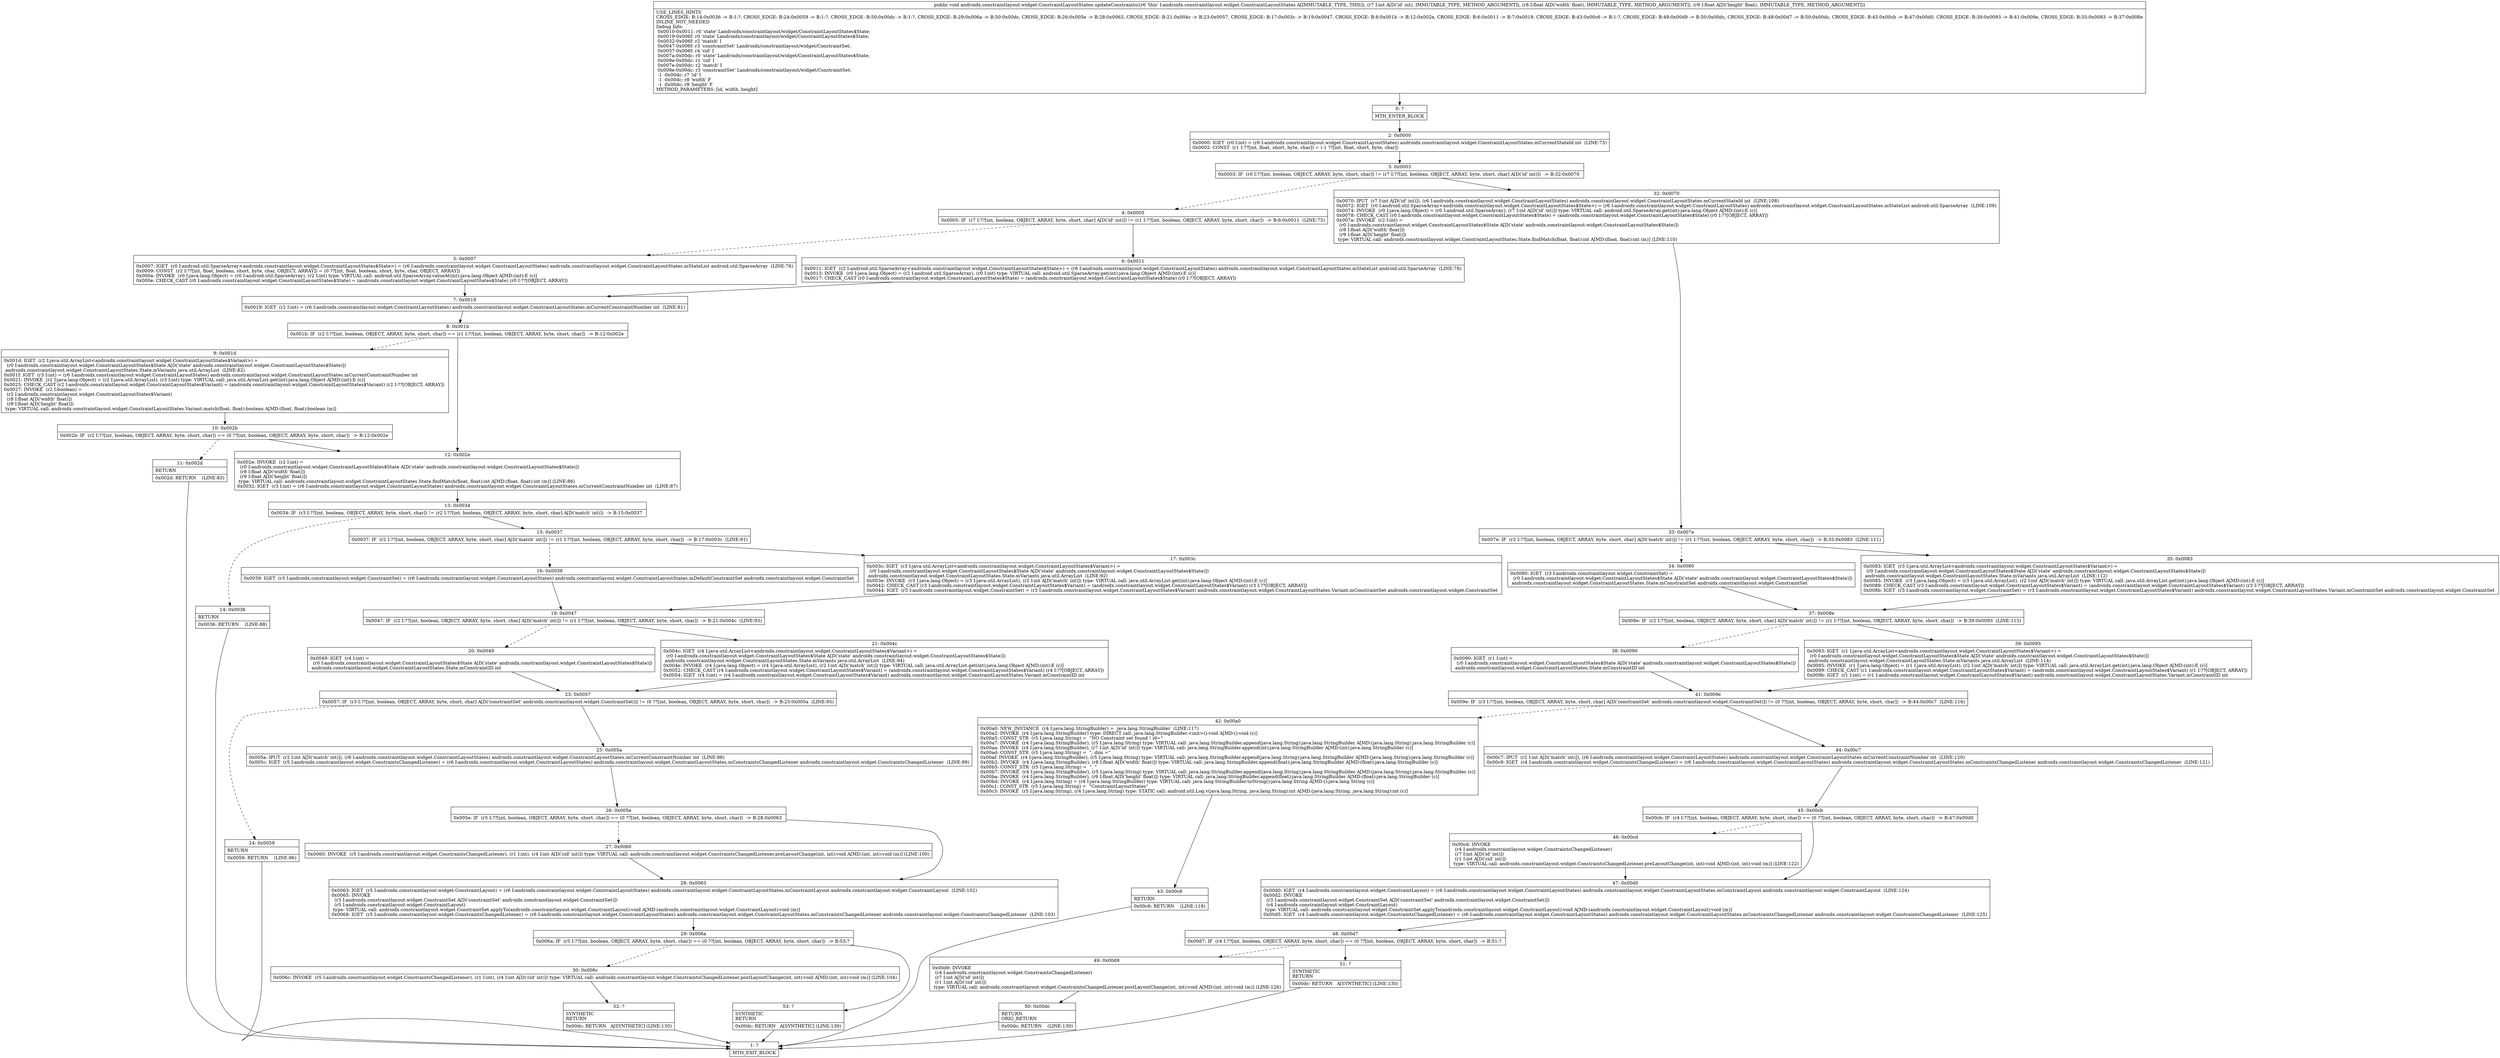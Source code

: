 digraph "CFG forandroidx.constraintlayout.widget.ConstraintLayoutStates.updateConstraints(IFF)V" {
Node_0 [shape=record,label="{0\:\ ?|MTH_ENTER_BLOCK\l}"];
Node_2 [shape=record,label="{2\:\ 0x0000|0x0000: IGET  (r0 I:int) = (r6 I:androidx.constraintlayout.widget.ConstraintLayoutStates) androidx.constraintlayout.widget.ConstraintLayoutStates.mCurrentStateId int  (LINE:73)\l0x0002: CONST  (r1 I:??[int, float, short, byte, char]) = (\-1 ??[int, float, short, byte, char]) \l}"];
Node_3 [shape=record,label="{3\:\ 0x0003|0x0003: IF  (r0 I:??[int, boolean, OBJECT, ARRAY, byte, short, char]) != (r7 I:??[int, boolean, OBJECT, ARRAY, byte, short, char] A[D('id' int)])  \-\> B:32:0x0070 \l}"];
Node_4 [shape=record,label="{4\:\ 0x0005|0x0005: IF  (r7 I:??[int, boolean, OBJECT, ARRAY, byte, short, char] A[D('id' int)]) != (r1 I:??[int, boolean, OBJECT, ARRAY, byte, short, char])  \-\> B:6:0x0011  (LINE:75)\l}"];
Node_5 [shape=record,label="{5\:\ 0x0007|0x0007: IGET  (r0 I:android.util.SparseArray\<androidx.constraintlayout.widget.ConstraintLayoutStates$State\>) = (r6 I:androidx.constraintlayout.widget.ConstraintLayoutStates) androidx.constraintlayout.widget.ConstraintLayoutStates.mStateList android.util.SparseArray  (LINE:76)\l0x0009: CONST  (r2 I:??[int, float, boolean, short, byte, char, OBJECT, ARRAY]) = (0 ??[int, float, boolean, short, byte, char, OBJECT, ARRAY]) \l0x000a: INVOKE  (r0 I:java.lang.Object) = (r0 I:android.util.SparseArray), (r2 I:int) type: VIRTUAL call: android.util.SparseArray.valueAt(int):java.lang.Object A[MD:(int):E (c)]\l0x000e: CHECK_CAST (r0 I:androidx.constraintlayout.widget.ConstraintLayoutStates$State) = (androidx.constraintlayout.widget.ConstraintLayoutStates$State) (r0 I:??[OBJECT, ARRAY]) \l}"];
Node_7 [shape=record,label="{7\:\ 0x0019|0x0019: IGET  (r2 I:int) = (r6 I:androidx.constraintlayout.widget.ConstraintLayoutStates) androidx.constraintlayout.widget.ConstraintLayoutStates.mCurrentConstraintNumber int  (LINE:81)\l}"];
Node_8 [shape=record,label="{8\:\ 0x001b|0x001b: IF  (r2 I:??[int, boolean, OBJECT, ARRAY, byte, short, char]) == (r1 I:??[int, boolean, OBJECT, ARRAY, byte, short, char])  \-\> B:12:0x002e \l}"];
Node_9 [shape=record,label="{9\:\ 0x001d|0x001d: IGET  (r2 I:java.util.ArrayList\<androidx.constraintlayout.widget.ConstraintLayoutStates$Variant\>) = \l  (r0 I:androidx.constraintlayout.widget.ConstraintLayoutStates$State A[D('state' androidx.constraintlayout.widget.ConstraintLayoutStates$State)])\l androidx.constraintlayout.widget.ConstraintLayoutStates.State.mVariants java.util.ArrayList  (LINE:82)\l0x001f: IGET  (r3 I:int) = (r6 I:androidx.constraintlayout.widget.ConstraintLayoutStates) androidx.constraintlayout.widget.ConstraintLayoutStates.mCurrentConstraintNumber int \l0x0021: INVOKE  (r2 I:java.lang.Object) = (r2 I:java.util.ArrayList), (r3 I:int) type: VIRTUAL call: java.util.ArrayList.get(int):java.lang.Object A[MD:(int):E (c)]\l0x0025: CHECK_CAST (r2 I:androidx.constraintlayout.widget.ConstraintLayoutStates$Variant) = (androidx.constraintlayout.widget.ConstraintLayoutStates$Variant) (r2 I:??[OBJECT, ARRAY]) \l0x0027: INVOKE  (r2 I:boolean) = \l  (r2 I:androidx.constraintlayout.widget.ConstraintLayoutStates$Variant)\l  (r8 I:float A[D('width' float)])\l  (r9 I:float A[D('height' float)])\l type: VIRTUAL call: androidx.constraintlayout.widget.ConstraintLayoutStates.Variant.match(float, float):boolean A[MD:(float, float):boolean (m)]\l}"];
Node_10 [shape=record,label="{10\:\ 0x002b|0x002b: IF  (r2 I:??[int, boolean, OBJECT, ARRAY, byte, short, char]) == (0 ??[int, boolean, OBJECT, ARRAY, byte, short, char])  \-\> B:12:0x002e \l}"];
Node_11 [shape=record,label="{11\:\ 0x002d|RETURN\l|0x002d: RETURN    (LINE:83)\l}"];
Node_1 [shape=record,label="{1\:\ ?|MTH_EXIT_BLOCK\l}"];
Node_12 [shape=record,label="{12\:\ 0x002e|0x002e: INVOKE  (r2 I:int) = \l  (r0 I:androidx.constraintlayout.widget.ConstraintLayoutStates$State A[D('state' androidx.constraintlayout.widget.ConstraintLayoutStates$State)])\l  (r8 I:float A[D('width' float)])\l  (r9 I:float A[D('height' float)])\l type: VIRTUAL call: androidx.constraintlayout.widget.ConstraintLayoutStates.State.findMatch(float, float):int A[MD:(float, float):int (m)] (LINE:86)\l0x0032: IGET  (r3 I:int) = (r6 I:androidx.constraintlayout.widget.ConstraintLayoutStates) androidx.constraintlayout.widget.ConstraintLayoutStates.mCurrentConstraintNumber int  (LINE:87)\l}"];
Node_13 [shape=record,label="{13\:\ 0x0034|0x0034: IF  (r3 I:??[int, boolean, OBJECT, ARRAY, byte, short, char]) != (r2 I:??[int, boolean, OBJECT, ARRAY, byte, short, char] A[D('match' int)])  \-\> B:15:0x0037 \l}"];
Node_14 [shape=record,label="{14\:\ 0x0036|RETURN\l|0x0036: RETURN    (LINE:88)\l}"];
Node_15 [shape=record,label="{15\:\ 0x0037|0x0037: IF  (r2 I:??[int, boolean, OBJECT, ARRAY, byte, short, char] A[D('match' int)]) != (r1 I:??[int, boolean, OBJECT, ARRAY, byte, short, char])  \-\> B:17:0x003c  (LINE:91)\l}"];
Node_16 [shape=record,label="{16\:\ 0x0039|0x0039: IGET  (r3 I:androidx.constraintlayout.widget.ConstraintSet) = (r6 I:androidx.constraintlayout.widget.ConstraintLayoutStates) androidx.constraintlayout.widget.ConstraintLayoutStates.mDefaultConstraintSet androidx.constraintlayout.widget.ConstraintSet \l}"];
Node_19 [shape=record,label="{19\:\ 0x0047|0x0047: IF  (r2 I:??[int, boolean, OBJECT, ARRAY, byte, short, char] A[D('match' int)]) != (r1 I:??[int, boolean, OBJECT, ARRAY, byte, short, char])  \-\> B:21:0x004c  (LINE:93)\l}"];
Node_20 [shape=record,label="{20\:\ 0x0049|0x0049: IGET  (r4 I:int) = \l  (r0 I:androidx.constraintlayout.widget.ConstraintLayoutStates$State A[D('state' androidx.constraintlayout.widget.ConstraintLayoutStates$State)])\l androidx.constraintlayout.widget.ConstraintLayoutStates.State.mConstraintID int \l}"];
Node_23 [shape=record,label="{23\:\ 0x0057|0x0057: IF  (r3 I:??[int, boolean, OBJECT, ARRAY, byte, short, char] A[D('constraintSet' androidx.constraintlayout.widget.ConstraintSet)]) != (0 ??[int, boolean, OBJECT, ARRAY, byte, short, char])  \-\> B:25:0x005a  (LINE:95)\l}"];
Node_24 [shape=record,label="{24\:\ 0x0059|RETURN\l|0x0059: RETURN    (LINE:96)\l}"];
Node_25 [shape=record,label="{25\:\ 0x005a|0x005a: IPUT  (r2 I:int A[D('match' int)]), (r6 I:androidx.constraintlayout.widget.ConstraintLayoutStates) androidx.constraintlayout.widget.ConstraintLayoutStates.mCurrentConstraintNumber int  (LINE:98)\l0x005c: IGET  (r5 I:androidx.constraintlayout.widget.ConstraintsChangedListener) = (r6 I:androidx.constraintlayout.widget.ConstraintLayoutStates) androidx.constraintlayout.widget.ConstraintLayoutStates.mConstraintsChangedListener androidx.constraintlayout.widget.ConstraintsChangedListener  (LINE:99)\l}"];
Node_26 [shape=record,label="{26\:\ 0x005e|0x005e: IF  (r5 I:??[int, boolean, OBJECT, ARRAY, byte, short, char]) == (0 ??[int, boolean, OBJECT, ARRAY, byte, short, char])  \-\> B:28:0x0063 \l}"];
Node_27 [shape=record,label="{27\:\ 0x0060|0x0060: INVOKE  (r5 I:androidx.constraintlayout.widget.ConstraintsChangedListener), (r1 I:int), (r4 I:int A[D('cid' int)]) type: VIRTUAL call: androidx.constraintlayout.widget.ConstraintsChangedListener.preLayoutChange(int, int):void A[MD:(int, int):void (m)] (LINE:100)\l}"];
Node_28 [shape=record,label="{28\:\ 0x0063|0x0063: IGET  (r5 I:androidx.constraintlayout.widget.ConstraintLayout) = (r6 I:androidx.constraintlayout.widget.ConstraintLayoutStates) androidx.constraintlayout.widget.ConstraintLayoutStates.mConstraintLayout androidx.constraintlayout.widget.ConstraintLayout  (LINE:102)\l0x0065: INVOKE  \l  (r3 I:androidx.constraintlayout.widget.ConstraintSet A[D('constraintSet' androidx.constraintlayout.widget.ConstraintSet)])\l  (r5 I:androidx.constraintlayout.widget.ConstraintLayout)\l type: VIRTUAL call: androidx.constraintlayout.widget.ConstraintSet.applyTo(androidx.constraintlayout.widget.ConstraintLayout):void A[MD:(androidx.constraintlayout.widget.ConstraintLayout):void (m)]\l0x0068: IGET  (r5 I:androidx.constraintlayout.widget.ConstraintsChangedListener) = (r6 I:androidx.constraintlayout.widget.ConstraintLayoutStates) androidx.constraintlayout.widget.ConstraintLayoutStates.mConstraintsChangedListener androidx.constraintlayout.widget.ConstraintsChangedListener  (LINE:103)\l}"];
Node_29 [shape=record,label="{29\:\ 0x006a|0x006a: IF  (r5 I:??[int, boolean, OBJECT, ARRAY, byte, short, char]) == (0 ??[int, boolean, OBJECT, ARRAY, byte, short, char])  \-\> B:53:? \l}"];
Node_30 [shape=record,label="{30\:\ 0x006c|0x006c: INVOKE  (r5 I:androidx.constraintlayout.widget.ConstraintsChangedListener), (r1 I:int), (r4 I:int A[D('cid' int)]) type: VIRTUAL call: androidx.constraintlayout.widget.ConstraintsChangedListener.postLayoutChange(int, int):void A[MD:(int, int):void (m)] (LINE:104)\l}"];
Node_52 [shape=record,label="{52\:\ ?|SYNTHETIC\lRETURN\l|0x00dc: RETURN   A[SYNTHETIC] (LINE:130)\l}"];
Node_53 [shape=record,label="{53\:\ ?|SYNTHETIC\lRETURN\l|0x00dc: RETURN   A[SYNTHETIC] (LINE:130)\l}"];
Node_21 [shape=record,label="{21\:\ 0x004c|0x004c: IGET  (r4 I:java.util.ArrayList\<androidx.constraintlayout.widget.ConstraintLayoutStates$Variant\>) = \l  (r0 I:androidx.constraintlayout.widget.ConstraintLayoutStates$State A[D('state' androidx.constraintlayout.widget.ConstraintLayoutStates$State)])\l androidx.constraintlayout.widget.ConstraintLayoutStates.State.mVariants java.util.ArrayList  (LINE:94)\l0x004e: INVOKE  (r4 I:java.lang.Object) = (r4 I:java.util.ArrayList), (r2 I:int A[D('match' int)]) type: VIRTUAL call: java.util.ArrayList.get(int):java.lang.Object A[MD:(int):E (c)]\l0x0052: CHECK_CAST (r4 I:androidx.constraintlayout.widget.ConstraintLayoutStates$Variant) = (androidx.constraintlayout.widget.ConstraintLayoutStates$Variant) (r4 I:??[OBJECT, ARRAY]) \l0x0054: IGET  (r4 I:int) = (r4 I:androidx.constraintlayout.widget.ConstraintLayoutStates$Variant) androidx.constraintlayout.widget.ConstraintLayoutStates.Variant.mConstraintID int \l}"];
Node_17 [shape=record,label="{17\:\ 0x003c|0x003c: IGET  (r3 I:java.util.ArrayList\<androidx.constraintlayout.widget.ConstraintLayoutStates$Variant\>) = \l  (r0 I:androidx.constraintlayout.widget.ConstraintLayoutStates$State A[D('state' androidx.constraintlayout.widget.ConstraintLayoutStates$State)])\l androidx.constraintlayout.widget.ConstraintLayoutStates.State.mVariants java.util.ArrayList  (LINE:92)\l0x003e: INVOKE  (r3 I:java.lang.Object) = (r3 I:java.util.ArrayList), (r2 I:int A[D('match' int)]) type: VIRTUAL call: java.util.ArrayList.get(int):java.lang.Object A[MD:(int):E (c)]\l0x0042: CHECK_CAST (r3 I:androidx.constraintlayout.widget.ConstraintLayoutStates$Variant) = (androidx.constraintlayout.widget.ConstraintLayoutStates$Variant) (r3 I:??[OBJECT, ARRAY]) \l0x0044: IGET  (r3 I:androidx.constraintlayout.widget.ConstraintSet) = (r3 I:androidx.constraintlayout.widget.ConstraintLayoutStates$Variant) androidx.constraintlayout.widget.ConstraintLayoutStates.Variant.mConstraintSet androidx.constraintlayout.widget.ConstraintSet \l}"];
Node_6 [shape=record,label="{6\:\ 0x0011|0x0011: IGET  (r2 I:android.util.SparseArray\<androidx.constraintlayout.widget.ConstraintLayoutStates$State\>) = (r6 I:androidx.constraintlayout.widget.ConstraintLayoutStates) androidx.constraintlayout.widget.ConstraintLayoutStates.mStateList android.util.SparseArray  (LINE:78)\l0x0013: INVOKE  (r0 I:java.lang.Object) = (r2 I:android.util.SparseArray), (r0 I:int) type: VIRTUAL call: android.util.SparseArray.get(int):java.lang.Object A[MD:(int):E (c)]\l0x0017: CHECK_CAST (r0 I:androidx.constraintlayout.widget.ConstraintLayoutStates$State) = (androidx.constraintlayout.widget.ConstraintLayoutStates$State) (r0 I:??[OBJECT, ARRAY]) \l}"];
Node_32 [shape=record,label="{32\:\ 0x0070|0x0070: IPUT  (r7 I:int A[D('id' int)]), (r6 I:androidx.constraintlayout.widget.ConstraintLayoutStates) androidx.constraintlayout.widget.ConstraintLayoutStates.mCurrentStateId int  (LINE:108)\l0x0072: IGET  (r0 I:android.util.SparseArray\<androidx.constraintlayout.widget.ConstraintLayoutStates$State\>) = (r6 I:androidx.constraintlayout.widget.ConstraintLayoutStates) androidx.constraintlayout.widget.ConstraintLayoutStates.mStateList android.util.SparseArray  (LINE:109)\l0x0074: INVOKE  (r0 I:java.lang.Object) = (r0 I:android.util.SparseArray), (r7 I:int A[D('id' int)]) type: VIRTUAL call: android.util.SparseArray.get(int):java.lang.Object A[MD:(int):E (c)]\l0x0078: CHECK_CAST (r0 I:androidx.constraintlayout.widget.ConstraintLayoutStates$State) = (androidx.constraintlayout.widget.ConstraintLayoutStates$State) (r0 I:??[OBJECT, ARRAY]) \l0x007a: INVOKE  (r2 I:int) = \l  (r0 I:androidx.constraintlayout.widget.ConstraintLayoutStates$State A[D('state' androidx.constraintlayout.widget.ConstraintLayoutStates$State)])\l  (r8 I:float A[D('width' float)])\l  (r9 I:float A[D('height' float)])\l type: VIRTUAL call: androidx.constraintlayout.widget.ConstraintLayoutStates.State.findMatch(float, float):int A[MD:(float, float):int (m)] (LINE:110)\l}"];
Node_33 [shape=record,label="{33\:\ 0x007e|0x007e: IF  (r2 I:??[int, boolean, OBJECT, ARRAY, byte, short, char] A[D('match' int)]) != (r1 I:??[int, boolean, OBJECT, ARRAY, byte, short, char])  \-\> B:35:0x0083  (LINE:111)\l}"];
Node_34 [shape=record,label="{34\:\ 0x0080|0x0080: IGET  (r3 I:androidx.constraintlayout.widget.ConstraintSet) = \l  (r0 I:androidx.constraintlayout.widget.ConstraintLayoutStates$State A[D('state' androidx.constraintlayout.widget.ConstraintLayoutStates$State)])\l androidx.constraintlayout.widget.ConstraintLayoutStates.State.mConstraintSet androidx.constraintlayout.widget.ConstraintSet \l}"];
Node_37 [shape=record,label="{37\:\ 0x008e|0x008e: IF  (r2 I:??[int, boolean, OBJECT, ARRAY, byte, short, char] A[D('match' int)]) != (r1 I:??[int, boolean, OBJECT, ARRAY, byte, short, char])  \-\> B:39:0x0093  (LINE:113)\l}"];
Node_38 [shape=record,label="{38\:\ 0x0090|0x0090: IGET  (r1 I:int) = \l  (r0 I:androidx.constraintlayout.widget.ConstraintLayoutStates$State A[D('state' androidx.constraintlayout.widget.ConstraintLayoutStates$State)])\l androidx.constraintlayout.widget.ConstraintLayoutStates.State.mConstraintID int \l}"];
Node_41 [shape=record,label="{41\:\ 0x009e|0x009e: IF  (r3 I:??[int, boolean, OBJECT, ARRAY, byte, short, char] A[D('constraintSet' androidx.constraintlayout.widget.ConstraintSet)]) != (0 ??[int, boolean, OBJECT, ARRAY, byte, short, char])  \-\> B:44:0x00c7  (LINE:116)\l}"];
Node_42 [shape=record,label="{42\:\ 0x00a0|0x00a0: NEW_INSTANCE  (r4 I:java.lang.StringBuilder) =  java.lang.StringBuilder  (LINE:117)\l0x00a2: INVOKE  (r4 I:java.lang.StringBuilder) type: DIRECT call: java.lang.StringBuilder.\<init\>():void A[MD:():void (c)]\l0x00a5: CONST_STR  (r5 I:java.lang.String) =  \"NO Constraint set found ! id=\" \l0x00a7: INVOKE  (r4 I:java.lang.StringBuilder), (r5 I:java.lang.String) type: VIRTUAL call: java.lang.StringBuilder.append(java.lang.String):java.lang.StringBuilder A[MD:(java.lang.String):java.lang.StringBuilder (c)]\l0x00aa: INVOKE  (r4 I:java.lang.StringBuilder), (r7 I:int A[D('id' int)]) type: VIRTUAL call: java.lang.StringBuilder.append(int):java.lang.StringBuilder A[MD:(int):java.lang.StringBuilder (c)]\l0x00ad: CONST_STR  (r5 I:java.lang.String) =  \", dim =\" \l0x00af: INVOKE  (r4 I:java.lang.StringBuilder), (r5 I:java.lang.String) type: VIRTUAL call: java.lang.StringBuilder.append(java.lang.String):java.lang.StringBuilder A[MD:(java.lang.String):java.lang.StringBuilder (c)]\l0x00b2: INVOKE  (r4 I:java.lang.StringBuilder), (r8 I:float A[D('width' float)]) type: VIRTUAL call: java.lang.StringBuilder.append(float):java.lang.StringBuilder A[MD:(float):java.lang.StringBuilder (c)]\l0x00b5: CONST_STR  (r5 I:java.lang.String) =  \", \" \l0x00b7: INVOKE  (r4 I:java.lang.StringBuilder), (r5 I:java.lang.String) type: VIRTUAL call: java.lang.StringBuilder.append(java.lang.String):java.lang.StringBuilder A[MD:(java.lang.String):java.lang.StringBuilder (c)]\l0x00ba: INVOKE  (r4 I:java.lang.StringBuilder), (r9 I:float A[D('height' float)]) type: VIRTUAL call: java.lang.StringBuilder.append(float):java.lang.StringBuilder A[MD:(float):java.lang.StringBuilder (c)]\l0x00bd: INVOKE  (r4 I:java.lang.String) = (r4 I:java.lang.StringBuilder) type: VIRTUAL call: java.lang.StringBuilder.toString():java.lang.String A[MD:():java.lang.String (c)]\l0x00c1: CONST_STR  (r5 I:java.lang.String) =  \"ConstraintLayoutStates\" \l0x00c3: INVOKE  (r5 I:java.lang.String), (r4 I:java.lang.String) type: STATIC call: android.util.Log.v(java.lang.String, java.lang.String):int A[MD:(java.lang.String, java.lang.String):int (c)]\l}"];
Node_43 [shape=record,label="{43\:\ 0x00c6|RETURN\l|0x00c6: RETURN    (LINE:118)\l}"];
Node_44 [shape=record,label="{44\:\ 0x00c7|0x00c7: IPUT  (r2 I:int A[D('match' int)]), (r6 I:androidx.constraintlayout.widget.ConstraintLayoutStates) androidx.constraintlayout.widget.ConstraintLayoutStates.mCurrentConstraintNumber int  (LINE:120)\l0x00c9: IGET  (r4 I:androidx.constraintlayout.widget.ConstraintsChangedListener) = (r6 I:androidx.constraintlayout.widget.ConstraintLayoutStates) androidx.constraintlayout.widget.ConstraintLayoutStates.mConstraintsChangedListener androidx.constraintlayout.widget.ConstraintsChangedListener  (LINE:121)\l}"];
Node_45 [shape=record,label="{45\:\ 0x00cb|0x00cb: IF  (r4 I:??[int, boolean, OBJECT, ARRAY, byte, short, char]) == (0 ??[int, boolean, OBJECT, ARRAY, byte, short, char])  \-\> B:47:0x00d0 \l}"];
Node_46 [shape=record,label="{46\:\ 0x00cd|0x00cd: INVOKE  \l  (r4 I:androidx.constraintlayout.widget.ConstraintsChangedListener)\l  (r7 I:int A[D('id' int)])\l  (r1 I:int A[D('cid' int)])\l type: VIRTUAL call: androidx.constraintlayout.widget.ConstraintsChangedListener.preLayoutChange(int, int):void A[MD:(int, int):void (m)] (LINE:122)\l}"];
Node_47 [shape=record,label="{47\:\ 0x00d0|0x00d0: IGET  (r4 I:androidx.constraintlayout.widget.ConstraintLayout) = (r6 I:androidx.constraintlayout.widget.ConstraintLayoutStates) androidx.constraintlayout.widget.ConstraintLayoutStates.mConstraintLayout androidx.constraintlayout.widget.ConstraintLayout  (LINE:124)\l0x00d2: INVOKE  \l  (r3 I:androidx.constraintlayout.widget.ConstraintSet A[D('constraintSet' androidx.constraintlayout.widget.ConstraintSet)])\l  (r4 I:androidx.constraintlayout.widget.ConstraintLayout)\l type: VIRTUAL call: androidx.constraintlayout.widget.ConstraintSet.applyTo(androidx.constraintlayout.widget.ConstraintLayout):void A[MD:(androidx.constraintlayout.widget.ConstraintLayout):void (m)]\l0x00d5: IGET  (r4 I:androidx.constraintlayout.widget.ConstraintsChangedListener) = (r6 I:androidx.constraintlayout.widget.ConstraintLayoutStates) androidx.constraintlayout.widget.ConstraintLayoutStates.mConstraintsChangedListener androidx.constraintlayout.widget.ConstraintsChangedListener  (LINE:125)\l}"];
Node_48 [shape=record,label="{48\:\ 0x00d7|0x00d7: IF  (r4 I:??[int, boolean, OBJECT, ARRAY, byte, short, char]) == (0 ??[int, boolean, OBJECT, ARRAY, byte, short, char])  \-\> B:51:? \l}"];
Node_49 [shape=record,label="{49\:\ 0x00d9|0x00d9: INVOKE  \l  (r4 I:androidx.constraintlayout.widget.ConstraintsChangedListener)\l  (r7 I:int A[D('id' int)])\l  (r1 I:int A[D('cid' int)])\l type: VIRTUAL call: androidx.constraintlayout.widget.ConstraintsChangedListener.postLayoutChange(int, int):void A[MD:(int, int):void (m)] (LINE:126)\l}"];
Node_50 [shape=record,label="{50\:\ 0x00dc|RETURN\lORIG_RETURN\l|0x00dc: RETURN    (LINE:130)\l}"];
Node_51 [shape=record,label="{51\:\ ?|SYNTHETIC\lRETURN\l|0x00dc: RETURN   A[SYNTHETIC] (LINE:130)\l}"];
Node_39 [shape=record,label="{39\:\ 0x0093|0x0093: IGET  (r1 I:java.util.ArrayList\<androidx.constraintlayout.widget.ConstraintLayoutStates$Variant\>) = \l  (r0 I:androidx.constraintlayout.widget.ConstraintLayoutStates$State A[D('state' androidx.constraintlayout.widget.ConstraintLayoutStates$State)])\l androidx.constraintlayout.widget.ConstraintLayoutStates.State.mVariants java.util.ArrayList  (LINE:114)\l0x0095: INVOKE  (r1 I:java.lang.Object) = (r1 I:java.util.ArrayList), (r2 I:int A[D('match' int)]) type: VIRTUAL call: java.util.ArrayList.get(int):java.lang.Object A[MD:(int):E (c)]\l0x0099: CHECK_CAST (r1 I:androidx.constraintlayout.widget.ConstraintLayoutStates$Variant) = (androidx.constraintlayout.widget.ConstraintLayoutStates$Variant) (r1 I:??[OBJECT, ARRAY]) \l0x009b: IGET  (r1 I:int) = (r1 I:androidx.constraintlayout.widget.ConstraintLayoutStates$Variant) androidx.constraintlayout.widget.ConstraintLayoutStates.Variant.mConstraintID int \l}"];
Node_35 [shape=record,label="{35\:\ 0x0083|0x0083: IGET  (r3 I:java.util.ArrayList\<androidx.constraintlayout.widget.ConstraintLayoutStates$Variant\>) = \l  (r0 I:androidx.constraintlayout.widget.ConstraintLayoutStates$State A[D('state' androidx.constraintlayout.widget.ConstraintLayoutStates$State)])\l androidx.constraintlayout.widget.ConstraintLayoutStates.State.mVariants java.util.ArrayList  (LINE:112)\l0x0085: INVOKE  (r3 I:java.lang.Object) = (r3 I:java.util.ArrayList), (r2 I:int A[D('match' int)]) type: VIRTUAL call: java.util.ArrayList.get(int):java.lang.Object A[MD:(int):E (c)]\l0x0089: CHECK_CAST (r3 I:androidx.constraintlayout.widget.ConstraintLayoutStates$Variant) = (androidx.constraintlayout.widget.ConstraintLayoutStates$Variant) (r3 I:??[OBJECT, ARRAY]) \l0x008b: IGET  (r3 I:androidx.constraintlayout.widget.ConstraintSet) = (r3 I:androidx.constraintlayout.widget.ConstraintLayoutStates$Variant) androidx.constraintlayout.widget.ConstraintLayoutStates.Variant.mConstraintSet androidx.constraintlayout.widget.ConstraintSet \l}"];
MethodNode[shape=record,label="{public void androidx.constraintlayout.widget.ConstraintLayoutStates.updateConstraints((r6 'this' I:androidx.constraintlayout.widget.ConstraintLayoutStates A[IMMUTABLE_TYPE, THIS]), (r7 I:int A[D('id' int), IMMUTABLE_TYPE, METHOD_ARGUMENT]), (r8 I:float A[D('width' float), IMMUTABLE_TYPE, METHOD_ARGUMENT]), (r9 I:float A[D('height' float), IMMUTABLE_TYPE, METHOD_ARGUMENT]))  | USE_LINES_HINTS\lCROSS_EDGE: B:14:0x0036 \-\> B:1:?, CROSS_EDGE: B:24:0x0059 \-\> B:1:?, CROSS_EDGE: B:50:0x00dc \-\> B:1:?, CROSS_EDGE: B:29:0x006a \-\> B:50:0x00dc, CROSS_EDGE: B:26:0x005e \-\> B:28:0x0063, CROSS_EDGE: B:21:0x004c \-\> B:23:0x0057, CROSS_EDGE: B:17:0x003c \-\> B:19:0x0047, CROSS_EDGE: B:8:0x001b \-\> B:12:0x002e, CROSS_EDGE: B:6:0x0011 \-\> B:7:0x0019, CROSS_EDGE: B:43:0x00c6 \-\> B:1:?, CROSS_EDGE: B:49:0x00d9 \-\> B:50:0x00dc, CROSS_EDGE: B:48:0x00d7 \-\> B:50:0x00dc, CROSS_EDGE: B:45:0x00cb \-\> B:47:0x00d0, CROSS_EDGE: B:39:0x0093 \-\> B:41:0x009e, CROSS_EDGE: B:35:0x0083 \-\> B:37:0x008e\lINLINE_NOT_NEEDED\lDebug Info:\l  0x0010\-0x0011: r0 'state' Landroidx\/constraintlayout\/widget\/ConstraintLayoutStates$State;\l  0x0019\-0x006f: r0 'state' Landroidx\/constraintlayout\/widget\/ConstraintLayoutStates$State;\l  0x0032\-0x006f: r2 'match' I\l  0x0047\-0x006f: r3 'constraintSet' Landroidx\/constraintlayout\/widget\/ConstraintSet;\l  0x0057\-0x006f: r4 'cid' I\l  0x007a\-0x00dc: r0 'state' Landroidx\/constraintlayout\/widget\/ConstraintLayoutStates$State;\l  0x009e\-0x00dc: r1 'cid' I\l  0x007e\-0x00dc: r2 'match' I\l  0x008e\-0x00dc: r3 'constraintSet' Landroidx\/constraintlayout\/widget\/ConstraintSet;\l  \-1 \-0x00dc: r7 'id' I\l  \-1 \-0x00dc: r8 'width' F\l  \-1 \-0x00dc: r9 'height' F\lMETHOD_PARAMETERS: [id, width, height]\l}"];
MethodNode -> Node_0;Node_0 -> Node_2;
Node_2 -> Node_3;
Node_3 -> Node_4[style=dashed];
Node_3 -> Node_32;
Node_4 -> Node_5[style=dashed];
Node_4 -> Node_6;
Node_5 -> Node_7;
Node_7 -> Node_8;
Node_8 -> Node_9[style=dashed];
Node_8 -> Node_12;
Node_9 -> Node_10;
Node_10 -> Node_11[style=dashed];
Node_10 -> Node_12;
Node_11 -> Node_1;
Node_12 -> Node_13;
Node_13 -> Node_14[style=dashed];
Node_13 -> Node_15;
Node_14 -> Node_1;
Node_15 -> Node_16[style=dashed];
Node_15 -> Node_17;
Node_16 -> Node_19;
Node_19 -> Node_20[style=dashed];
Node_19 -> Node_21;
Node_20 -> Node_23;
Node_23 -> Node_24[style=dashed];
Node_23 -> Node_25;
Node_24 -> Node_1;
Node_25 -> Node_26;
Node_26 -> Node_27[style=dashed];
Node_26 -> Node_28;
Node_27 -> Node_28;
Node_28 -> Node_29;
Node_29 -> Node_30[style=dashed];
Node_29 -> Node_53;
Node_30 -> Node_52;
Node_52 -> Node_1;
Node_53 -> Node_1;
Node_21 -> Node_23;
Node_17 -> Node_19;
Node_6 -> Node_7;
Node_32 -> Node_33;
Node_33 -> Node_34[style=dashed];
Node_33 -> Node_35;
Node_34 -> Node_37;
Node_37 -> Node_38[style=dashed];
Node_37 -> Node_39;
Node_38 -> Node_41;
Node_41 -> Node_42[style=dashed];
Node_41 -> Node_44;
Node_42 -> Node_43;
Node_43 -> Node_1;
Node_44 -> Node_45;
Node_45 -> Node_46[style=dashed];
Node_45 -> Node_47;
Node_46 -> Node_47;
Node_47 -> Node_48;
Node_48 -> Node_49[style=dashed];
Node_48 -> Node_51;
Node_49 -> Node_50;
Node_50 -> Node_1;
Node_51 -> Node_1;
Node_39 -> Node_41;
Node_35 -> Node_37;
}

